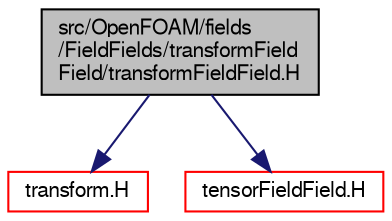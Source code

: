 digraph "src/OpenFOAM/fields/FieldFields/transformFieldField/transformFieldField.H"
{
  bgcolor="transparent";
  edge [fontname="FreeSans",fontsize="10",labelfontname="FreeSans",labelfontsize="10"];
  node [fontname="FreeSans",fontsize="10",shape=record];
  Node0 [label="src/OpenFOAM/fields\l/FieldFields/transformField\lField/transformFieldField.H",height=0.2,width=0.4,color="black", fillcolor="grey75", style="filled", fontcolor="black"];
  Node0 -> Node1 [color="midnightblue",fontsize="10",style="solid",fontname="FreeSans"];
  Node1 [label="transform.H",height=0.2,width=0.4,color="red",URL="$a12779.html",tooltip="3D tensor transformation operations. "];
  Node0 -> Node57 [color="midnightblue",fontsize="10",style="solid",fontname="FreeSans"];
  Node57 [label="tensorFieldField.H",height=0.2,width=0.4,color="red",URL="$a09521.html",tooltip="Specialisation of FieldField<T> for tensor. "];
}
